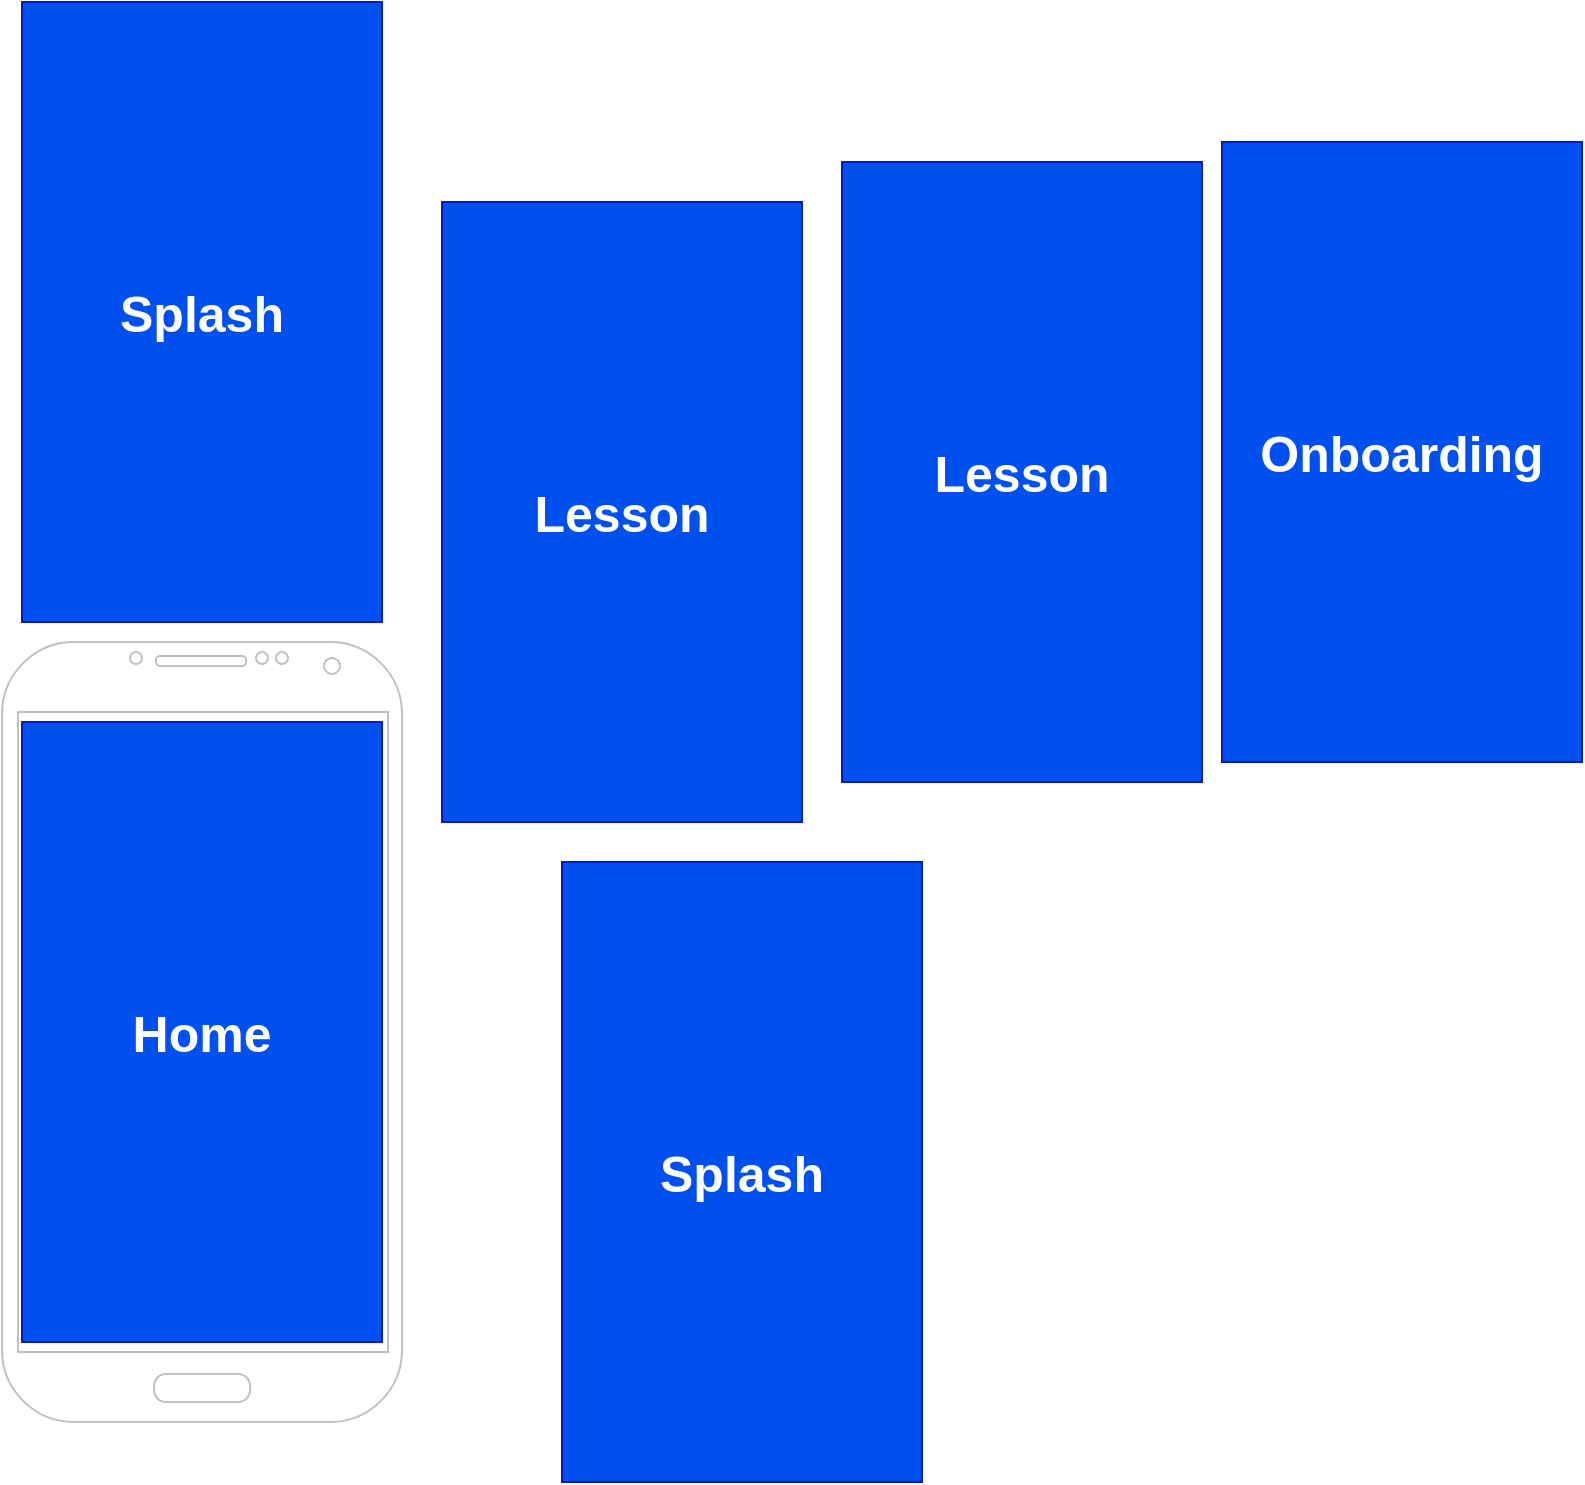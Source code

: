 <mxfile>
    <diagram id="uALxLpzXKStgdnQehJaL" name="Page-1">
        <mxGraphModel dx="760" dy="-653" grid="1" gridSize="10" guides="1" tooltips="1" connect="1" arrows="1" fold="1" page="1" pageScale="1" pageWidth="850" pageHeight="1100" math="0" shadow="0">
            <root>
                <mxCell id="0"/>
                <mxCell id="1" parent="0"/>
                <mxCell id="2" value="" style="verticalLabelPosition=bottom;verticalAlign=top;html=1;shadow=0;dashed=0;strokeWidth=1;shape=mxgraph.android.phone2;strokeColor=#c0c0c0;" parent="1" vertex="1">
                    <mxGeometry x="40" y="1770" width="200" height="390" as="geometry"/>
                </mxCell>
                <mxCell id="3" value="&lt;font style=&quot;font-size: 25px;&quot;&gt;&lt;b&gt;Splash&lt;/b&gt;&lt;/font&gt;" style="whiteSpace=wrap;html=1;fillColor=#0050ef;fontColor=#ffffff;strokeColor=#001DBC;" parent="1" vertex="1">
                    <mxGeometry x="320" y="1880" width="180" height="310" as="geometry"/>
                </mxCell>
                <mxCell id="4" value="&lt;font style=&quot;font-size: 25px;&quot;&gt;&lt;b&gt;Onboarding&lt;/b&gt;&lt;/font&gt;" style="whiteSpace=wrap;html=1;fillColor=#0050ef;fontColor=#ffffff;strokeColor=#001DBC;" parent="1" vertex="1">
                    <mxGeometry x="650" y="1520" width="180" height="310" as="geometry"/>
                </mxCell>
                <mxCell id="5" value="&lt;font style=&quot;font-size: 25px;&quot;&gt;&lt;b&gt;Home&lt;/b&gt;&lt;/font&gt;" style="whiteSpace=wrap;html=1;fillColor=#0050ef;fontColor=#ffffff;strokeColor=#001DBC;" parent="1" vertex="1">
                    <mxGeometry x="50" y="1810" width="180" height="310" as="geometry"/>
                </mxCell>
                <mxCell id="6" value="&lt;font style=&quot;font-size: 25px;&quot;&gt;&lt;b&gt;Lesson&lt;/b&gt;&lt;/font&gt;" style="whiteSpace=wrap;html=1;fillColor=#0050ef;fontColor=#ffffff;strokeColor=#001DBC;" parent="1" vertex="1">
                    <mxGeometry x="260" y="1550" width="180" height="310" as="geometry"/>
                </mxCell>
                <mxCell id="7" value="&lt;font style=&quot;font-size: 25px;&quot;&gt;&lt;b&gt;Lesson&lt;/b&gt;&lt;/font&gt;" style="whiteSpace=wrap;html=1;fillColor=#0050ef;fontColor=#ffffff;strokeColor=#001DBC;" parent="1" vertex="1">
                    <mxGeometry x="460" y="1530" width="180" height="310" as="geometry"/>
                </mxCell>
                <mxCell id="8" value="&lt;font style=&quot;font-size: 25px;&quot;&gt;&lt;b&gt;Splash&lt;/b&gt;&lt;/font&gt;" style="whiteSpace=wrap;html=1;fillColor=#0050ef;fontColor=#ffffff;strokeColor=#001DBC;" vertex="1" parent="1">
                    <mxGeometry x="50" y="1450" width="180" height="310" as="geometry"/>
                </mxCell>
            </root>
        </mxGraphModel>
    </diagram>
</mxfile>